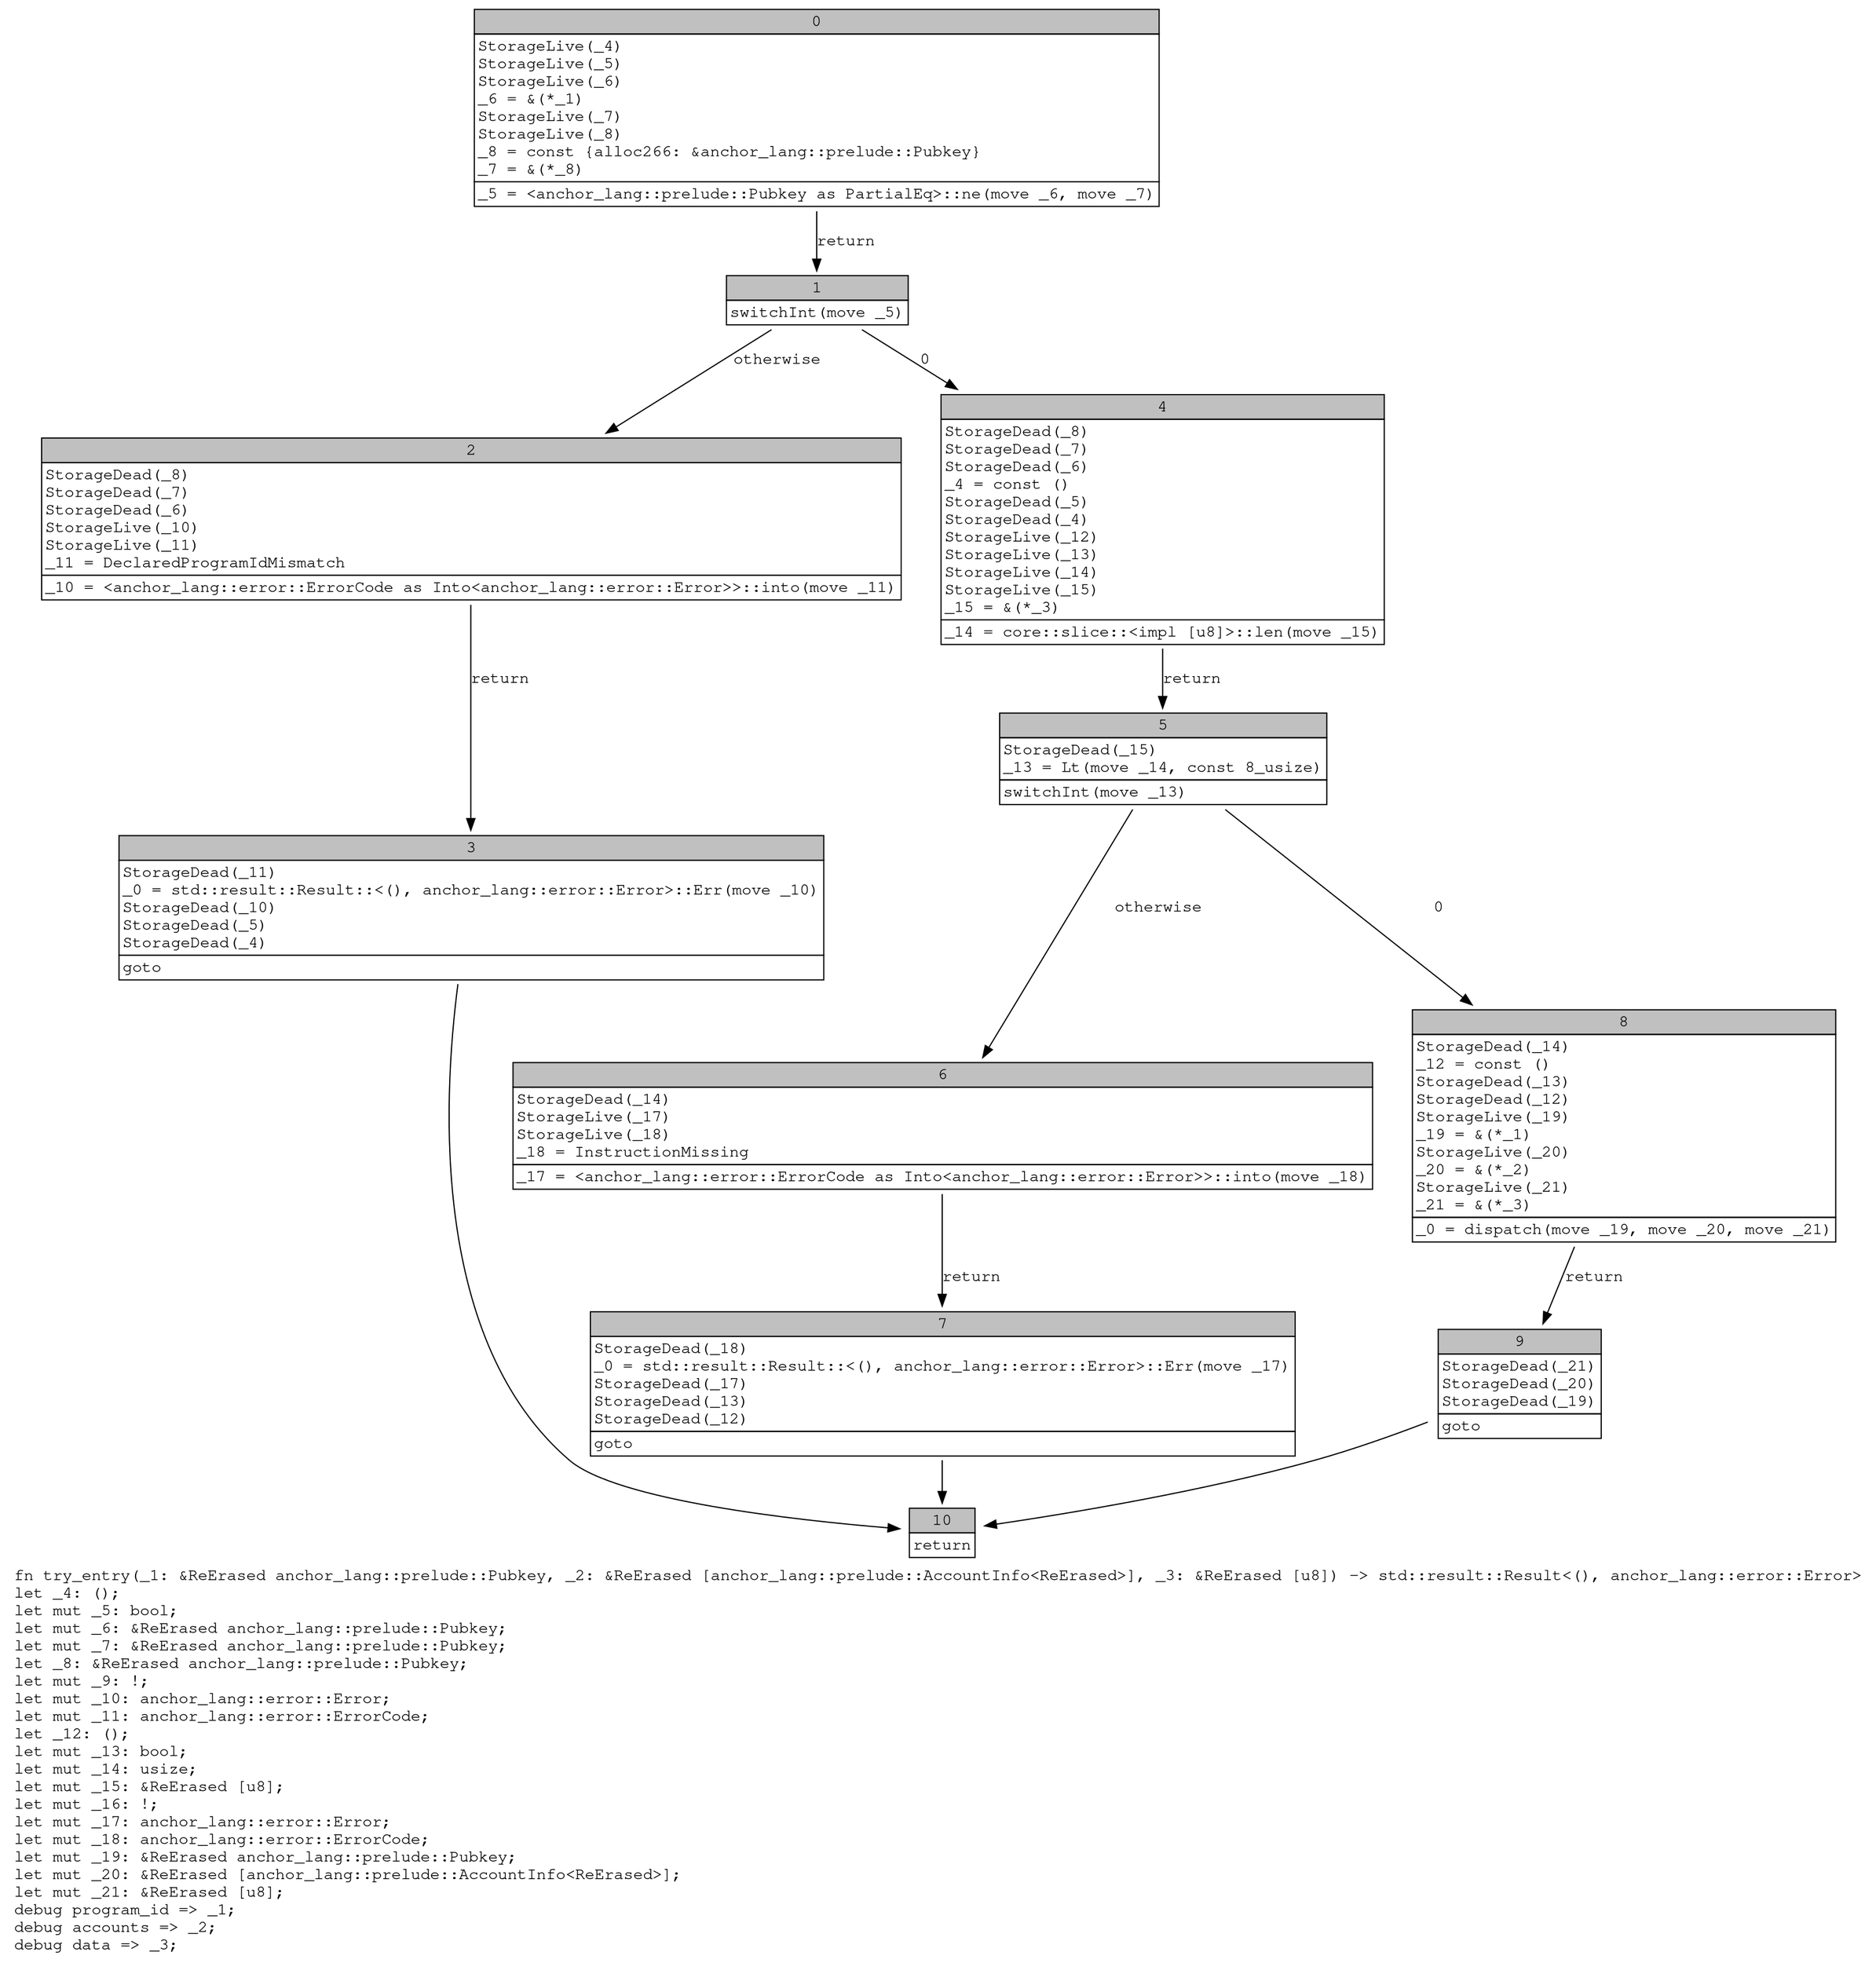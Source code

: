 digraph Mir_0_19087 {
    graph [fontname="Courier, monospace"];
    node [fontname="Courier, monospace"];
    edge [fontname="Courier, monospace"];
    label=<fn try_entry(_1: &amp;ReErased anchor_lang::prelude::Pubkey, _2: &amp;ReErased [anchor_lang::prelude::AccountInfo&lt;ReErased&gt;], _3: &amp;ReErased [u8]) -&gt; std::result::Result&lt;(), anchor_lang::error::Error&gt;<br align="left"/>let _4: ();<br align="left"/>let mut _5: bool;<br align="left"/>let mut _6: &amp;ReErased anchor_lang::prelude::Pubkey;<br align="left"/>let mut _7: &amp;ReErased anchor_lang::prelude::Pubkey;<br align="left"/>let _8: &amp;ReErased anchor_lang::prelude::Pubkey;<br align="left"/>let mut _9: !;<br align="left"/>let mut _10: anchor_lang::error::Error;<br align="left"/>let mut _11: anchor_lang::error::ErrorCode;<br align="left"/>let _12: ();<br align="left"/>let mut _13: bool;<br align="left"/>let mut _14: usize;<br align="left"/>let mut _15: &amp;ReErased [u8];<br align="left"/>let mut _16: !;<br align="left"/>let mut _17: anchor_lang::error::Error;<br align="left"/>let mut _18: anchor_lang::error::ErrorCode;<br align="left"/>let mut _19: &amp;ReErased anchor_lang::prelude::Pubkey;<br align="left"/>let mut _20: &amp;ReErased [anchor_lang::prelude::AccountInfo&lt;ReErased&gt;];<br align="left"/>let mut _21: &amp;ReErased [u8];<br align="left"/>debug program_id =&gt; _1;<br align="left"/>debug accounts =&gt; _2;<br align="left"/>debug data =&gt; _3;<br align="left"/>>;
    bb0__0_19087 [shape="none", label=<<table border="0" cellborder="1" cellspacing="0"><tr><td bgcolor="gray" align="center" colspan="1">0</td></tr><tr><td align="left" balign="left">StorageLive(_4)<br/>StorageLive(_5)<br/>StorageLive(_6)<br/>_6 = &amp;(*_1)<br/>StorageLive(_7)<br/>StorageLive(_8)<br/>_8 = const {alloc266: &amp;anchor_lang::prelude::Pubkey}<br/>_7 = &amp;(*_8)<br/></td></tr><tr><td align="left">_5 = &lt;anchor_lang::prelude::Pubkey as PartialEq&gt;::ne(move _6, move _7)</td></tr></table>>];
    bb1__0_19087 [shape="none", label=<<table border="0" cellborder="1" cellspacing="0"><tr><td bgcolor="gray" align="center" colspan="1">1</td></tr><tr><td align="left">switchInt(move _5)</td></tr></table>>];
    bb2__0_19087 [shape="none", label=<<table border="0" cellborder="1" cellspacing="0"><tr><td bgcolor="gray" align="center" colspan="1">2</td></tr><tr><td align="left" balign="left">StorageDead(_8)<br/>StorageDead(_7)<br/>StorageDead(_6)<br/>StorageLive(_10)<br/>StorageLive(_11)<br/>_11 = DeclaredProgramIdMismatch<br/></td></tr><tr><td align="left">_10 = &lt;anchor_lang::error::ErrorCode as Into&lt;anchor_lang::error::Error&gt;&gt;::into(move _11)</td></tr></table>>];
    bb3__0_19087 [shape="none", label=<<table border="0" cellborder="1" cellspacing="0"><tr><td bgcolor="gray" align="center" colspan="1">3</td></tr><tr><td align="left" balign="left">StorageDead(_11)<br/>_0 = std::result::Result::&lt;(), anchor_lang::error::Error&gt;::Err(move _10)<br/>StorageDead(_10)<br/>StorageDead(_5)<br/>StorageDead(_4)<br/></td></tr><tr><td align="left">goto</td></tr></table>>];
    bb4__0_19087 [shape="none", label=<<table border="0" cellborder="1" cellspacing="0"><tr><td bgcolor="gray" align="center" colspan="1">4</td></tr><tr><td align="left" balign="left">StorageDead(_8)<br/>StorageDead(_7)<br/>StorageDead(_6)<br/>_4 = const ()<br/>StorageDead(_5)<br/>StorageDead(_4)<br/>StorageLive(_12)<br/>StorageLive(_13)<br/>StorageLive(_14)<br/>StorageLive(_15)<br/>_15 = &amp;(*_3)<br/></td></tr><tr><td align="left">_14 = core::slice::&lt;impl [u8]&gt;::len(move _15)</td></tr></table>>];
    bb5__0_19087 [shape="none", label=<<table border="0" cellborder="1" cellspacing="0"><tr><td bgcolor="gray" align="center" colspan="1">5</td></tr><tr><td align="left" balign="left">StorageDead(_15)<br/>_13 = Lt(move _14, const 8_usize)<br/></td></tr><tr><td align="left">switchInt(move _13)</td></tr></table>>];
    bb6__0_19087 [shape="none", label=<<table border="0" cellborder="1" cellspacing="0"><tr><td bgcolor="gray" align="center" colspan="1">6</td></tr><tr><td align="left" balign="left">StorageDead(_14)<br/>StorageLive(_17)<br/>StorageLive(_18)<br/>_18 = InstructionMissing<br/></td></tr><tr><td align="left">_17 = &lt;anchor_lang::error::ErrorCode as Into&lt;anchor_lang::error::Error&gt;&gt;::into(move _18)</td></tr></table>>];
    bb7__0_19087 [shape="none", label=<<table border="0" cellborder="1" cellspacing="0"><tr><td bgcolor="gray" align="center" colspan="1">7</td></tr><tr><td align="left" balign="left">StorageDead(_18)<br/>_0 = std::result::Result::&lt;(), anchor_lang::error::Error&gt;::Err(move _17)<br/>StorageDead(_17)<br/>StorageDead(_13)<br/>StorageDead(_12)<br/></td></tr><tr><td align="left">goto</td></tr></table>>];
    bb8__0_19087 [shape="none", label=<<table border="0" cellborder="1" cellspacing="0"><tr><td bgcolor="gray" align="center" colspan="1">8</td></tr><tr><td align="left" balign="left">StorageDead(_14)<br/>_12 = const ()<br/>StorageDead(_13)<br/>StorageDead(_12)<br/>StorageLive(_19)<br/>_19 = &amp;(*_1)<br/>StorageLive(_20)<br/>_20 = &amp;(*_2)<br/>StorageLive(_21)<br/>_21 = &amp;(*_3)<br/></td></tr><tr><td align="left">_0 = dispatch(move _19, move _20, move _21)</td></tr></table>>];
    bb9__0_19087 [shape="none", label=<<table border="0" cellborder="1" cellspacing="0"><tr><td bgcolor="gray" align="center" colspan="1">9</td></tr><tr><td align="left" balign="left">StorageDead(_21)<br/>StorageDead(_20)<br/>StorageDead(_19)<br/></td></tr><tr><td align="left">goto</td></tr></table>>];
    bb10__0_19087 [shape="none", label=<<table border="0" cellborder="1" cellspacing="0"><tr><td bgcolor="gray" align="center" colspan="1">10</td></tr><tr><td align="left">return</td></tr></table>>];
    bb0__0_19087 -> bb1__0_19087 [label="return"];
    bb1__0_19087 -> bb4__0_19087 [label="0"];
    bb1__0_19087 -> bb2__0_19087 [label="otherwise"];
    bb2__0_19087 -> bb3__0_19087 [label="return"];
    bb3__0_19087 -> bb10__0_19087 [label=""];
    bb4__0_19087 -> bb5__0_19087 [label="return"];
    bb5__0_19087 -> bb8__0_19087 [label="0"];
    bb5__0_19087 -> bb6__0_19087 [label="otherwise"];
    bb6__0_19087 -> bb7__0_19087 [label="return"];
    bb7__0_19087 -> bb10__0_19087 [label=""];
    bb8__0_19087 -> bb9__0_19087 [label="return"];
    bb9__0_19087 -> bb10__0_19087 [label=""];
}
